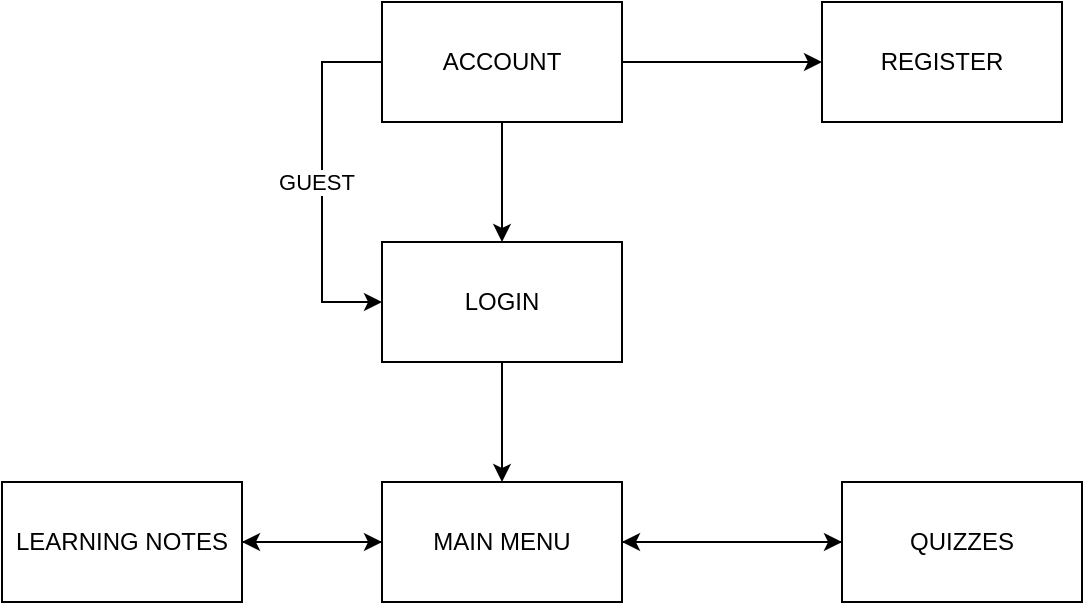 <mxfile version="21.4.0" type="device">
  <diagram name="Page-1" id="ex-rppaeSNaw90O2Gtkr">
    <mxGraphModel dx="954" dy="572" grid="1" gridSize="10" guides="1" tooltips="1" connect="1" arrows="1" fold="1" page="1" pageScale="1" pageWidth="850" pageHeight="1100" math="0" shadow="0">
      <root>
        <mxCell id="0" />
        <mxCell id="1" parent="0" />
        <mxCell id="4DZAh9aBY9KxN39xN2qw-7" style="edgeStyle=orthogonalEdgeStyle;rounded=0;orthogonalLoop=1;jettySize=auto;html=1;entryX=0.5;entryY=0;entryDx=0;entryDy=0;" parent="1" source="4DZAh9aBY9KxN39xN2qw-1" target="4DZAh9aBY9KxN39xN2qw-2" edge="1">
          <mxGeometry relative="1" as="geometry" />
        </mxCell>
        <mxCell id="4DZAh9aBY9KxN39xN2qw-8" style="edgeStyle=orthogonalEdgeStyle;rounded=0;orthogonalLoop=1;jettySize=auto;html=1;entryX=0;entryY=0.5;entryDx=0;entryDy=0;" parent="1" source="4DZAh9aBY9KxN39xN2qw-1" target="4DZAh9aBY9KxN39xN2qw-3" edge="1">
          <mxGeometry relative="1" as="geometry" />
        </mxCell>
        <mxCell id="4DZAh9aBY9KxN39xN2qw-16" style="edgeStyle=orthogonalEdgeStyle;rounded=0;orthogonalLoop=1;jettySize=auto;html=1;entryX=0;entryY=0.5;entryDx=0;entryDy=0;" parent="1" source="4DZAh9aBY9KxN39xN2qw-1" target="4DZAh9aBY9KxN39xN2qw-2" edge="1">
          <mxGeometry relative="1" as="geometry">
            <Array as="points">
              <mxPoint x="350" y="120" />
              <mxPoint x="350" y="240" />
            </Array>
          </mxGeometry>
        </mxCell>
        <mxCell id="4DZAh9aBY9KxN39xN2qw-17" value="GUEST" style="edgeLabel;html=1;align=center;verticalAlign=middle;resizable=0;points=[];" parent="4DZAh9aBY9KxN39xN2qw-16" vertex="1" connectable="0">
          <mxGeometry y="-3" relative="1" as="geometry">
            <mxPoint as="offset" />
          </mxGeometry>
        </mxCell>
        <mxCell id="4DZAh9aBY9KxN39xN2qw-1" value="ACCOUNT" style="rounded=0;whiteSpace=wrap;html=1;" parent="1" vertex="1">
          <mxGeometry x="380" y="90" width="120" height="60" as="geometry" />
        </mxCell>
        <mxCell id="4DZAh9aBY9KxN39xN2qw-9" style="edgeStyle=orthogonalEdgeStyle;rounded=0;orthogonalLoop=1;jettySize=auto;html=1;entryX=0.5;entryY=0;entryDx=0;entryDy=0;" parent="1" source="4DZAh9aBY9KxN39xN2qw-2" target="4DZAh9aBY9KxN39xN2qw-4" edge="1">
          <mxGeometry relative="1" as="geometry" />
        </mxCell>
        <mxCell id="4DZAh9aBY9KxN39xN2qw-2" value="LOGIN" style="rounded=0;whiteSpace=wrap;html=1;" parent="1" vertex="1">
          <mxGeometry x="380" y="210" width="120" height="60" as="geometry" />
        </mxCell>
        <mxCell id="4DZAh9aBY9KxN39xN2qw-3" value="REGISTER" style="rounded=0;whiteSpace=wrap;html=1;" parent="1" vertex="1">
          <mxGeometry x="600" y="90" width="120" height="60" as="geometry" />
        </mxCell>
        <mxCell id="4DZAh9aBY9KxN39xN2qw-13" style="edgeStyle=orthogonalEdgeStyle;rounded=0;orthogonalLoop=1;jettySize=auto;html=1;" parent="1" source="4DZAh9aBY9KxN39xN2qw-4" target="4DZAh9aBY9KxN39xN2qw-5" edge="1">
          <mxGeometry relative="1" as="geometry" />
        </mxCell>
        <mxCell id="4DZAh9aBY9KxN39xN2qw-14" style="edgeStyle=orthogonalEdgeStyle;rounded=0;orthogonalLoop=1;jettySize=auto;html=1;entryX=0;entryY=0.5;entryDx=0;entryDy=0;" parent="1" source="4DZAh9aBY9KxN39xN2qw-4" target="4DZAh9aBY9KxN39xN2qw-6" edge="1">
          <mxGeometry relative="1" as="geometry" />
        </mxCell>
        <mxCell id="4DZAh9aBY9KxN39xN2qw-4" value="MAIN MENU" style="rounded=0;whiteSpace=wrap;html=1;" parent="1" vertex="1">
          <mxGeometry x="380" y="330" width="120" height="60" as="geometry" />
        </mxCell>
        <mxCell id="4DZAh9aBY9KxN39xN2qw-12" value="" style="edgeStyle=orthogonalEdgeStyle;rounded=0;orthogonalLoop=1;jettySize=auto;html=1;" parent="1" source="4DZAh9aBY9KxN39xN2qw-5" target="4DZAh9aBY9KxN39xN2qw-4" edge="1">
          <mxGeometry relative="1" as="geometry" />
        </mxCell>
        <mxCell id="4DZAh9aBY9KxN39xN2qw-5" value="LEARNING NOTES" style="rounded=0;whiteSpace=wrap;html=1;" parent="1" vertex="1">
          <mxGeometry x="190" y="330" width="120" height="60" as="geometry" />
        </mxCell>
        <mxCell id="4DZAh9aBY9KxN39xN2qw-15" style="edgeStyle=orthogonalEdgeStyle;rounded=0;orthogonalLoop=1;jettySize=auto;html=1;entryX=1;entryY=0.5;entryDx=0;entryDy=0;" parent="1" source="4DZAh9aBY9KxN39xN2qw-6" target="4DZAh9aBY9KxN39xN2qw-4" edge="1">
          <mxGeometry relative="1" as="geometry" />
        </mxCell>
        <mxCell id="4DZAh9aBY9KxN39xN2qw-6" value="QUIZZES" style="rounded=0;whiteSpace=wrap;html=1;" parent="1" vertex="1">
          <mxGeometry x="610" y="330" width="120" height="60" as="geometry" />
        </mxCell>
      </root>
    </mxGraphModel>
  </diagram>
</mxfile>
